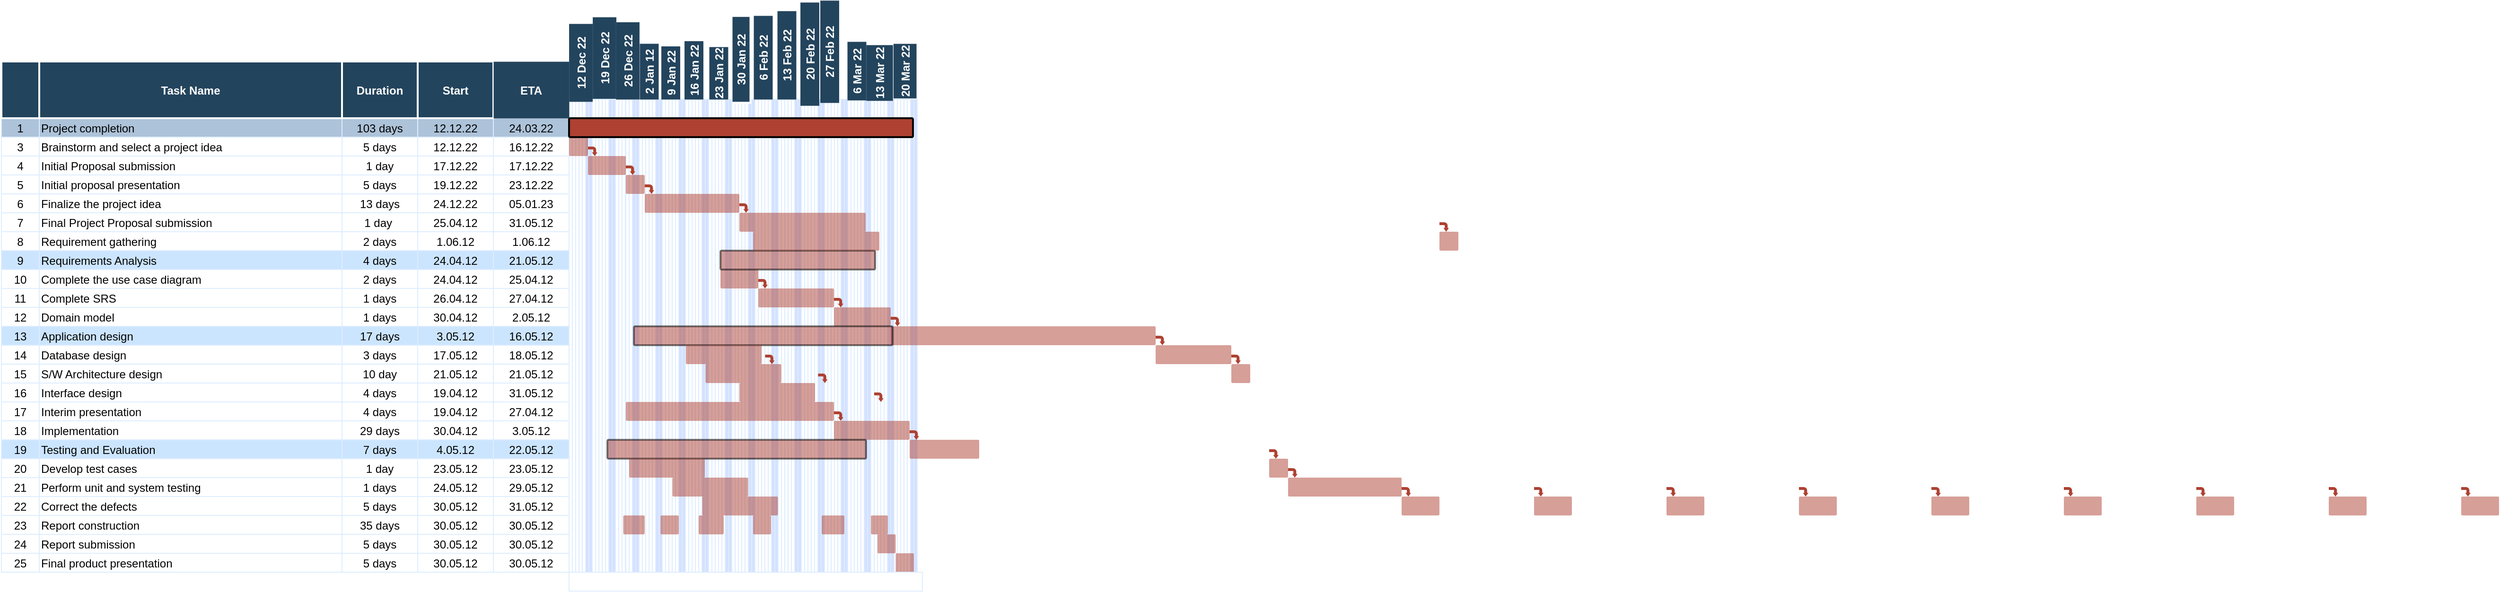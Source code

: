 <mxfile version="20.7.4" type="github">
  <diagram name="Page-1" id="8378b5f6-a2b2-b727-a746-972ab9d02e00">
    <mxGraphModel dx="386" dy="417" grid="1" gridSize="10" guides="1" tooltips="1" connect="0" arrows="1" fold="1" page="1" pageScale="1.5" pageWidth="1169" pageHeight="827" background="none" math="0" shadow="0">
      <root>
        <mxCell id="0" />
        <mxCell id="1" parent="0" />
        <mxCell id="VZD8N8yUNEr_BLGie6FE-296" value="" style="strokeColor=#DEEDFF" parent="1" vertex="1">
          <mxGeometry x="858.5" y="380" width="3.5" height="520" as="geometry" />
        </mxCell>
        <mxCell id="VZD8N8yUNEr_BLGie6FE-297" value="" style="strokeColor=#DEEDFF" parent="1" vertex="1">
          <mxGeometry x="862" y="380" width="3.5" height="520" as="geometry" />
        </mxCell>
        <mxCell id="VZD8N8yUNEr_BLGie6FE-298" value="" style="strokeColor=#DEEDFF" parent="1" vertex="1">
          <mxGeometry x="865.5" y="380" width="3.5" height="520" as="geometry" />
        </mxCell>
        <mxCell id="VZD8N8yUNEr_BLGie6FE-299" value="" style="strokeColor=#DEEDFF" parent="1" vertex="1">
          <mxGeometry x="869" y="380" width="3.5" height="520" as="geometry" />
        </mxCell>
        <mxCell id="VZD8N8yUNEr_BLGie6FE-300" value="" style="strokeColor=#DEEDFF" parent="1" vertex="1">
          <mxGeometry x="872.5" y="380" width="3.5" height="520" as="geometry" />
        </mxCell>
        <mxCell id="VZD8N8yUNEr_BLGie6FE-301" value="" style="strokeColor=#DEEDFF;fillColor=#D4E1FF" parent="1" vertex="1">
          <mxGeometry x="876" y="380" width="3.5" height="520" as="geometry" />
        </mxCell>
        <mxCell id="VZD8N8yUNEr_BLGie6FE-302" value="" style="strokeColor=#DEEDFF;fillColor=#D4E1FF" parent="1" vertex="1">
          <mxGeometry x="879.5" y="380" width="3.5" height="520" as="geometry" />
        </mxCell>
        <mxCell id="VZD8N8yUNEr_BLGie6FE-303" value="30 Jan 22" style="fillColor=#23445D;strokeColor=#FFFFFF;strokeWidth=2;fontColor=#FFFFFF;fontStyle=1;rotation=-90;" parent="1" vertex="1">
          <mxGeometry x="822.38" y="327.74" width="91.75" height="20" as="geometry" />
        </mxCell>
        <mxCell id="VZD8N8yUNEr_BLGie6FE-313" value="" style="shape=mxgraph.flowchart.process;fillColor=#AE4132;strokeColor=none;strokeWidth=2;opacity=50" parent="1" vertex="1">
          <mxGeometry x="1706.5" y="800.0" width="40" height="20.0" as="geometry" />
        </mxCell>
        <mxCell id="VZD8N8yUNEr_BLGie6FE-314" value="" style="shape=mxgraph.arrows.bent_right_arrow;fillColor=#AE4132;strokeColor=none;strokeWidth=2;direction=south" parent="1" vertex="1">
          <mxGeometry x="1706.5" y="790.0" width="10.0" height="10.0" as="geometry" />
        </mxCell>
        <mxCell id="VZD8N8yUNEr_BLGie6FE-357" value="" style="strokeColor=#DEEDFF" parent="1" vertex="1">
          <mxGeometry x="883" y="380" width="3.5" height="520" as="geometry" />
        </mxCell>
        <mxCell id="VZD8N8yUNEr_BLGie6FE-358" value="" style="strokeColor=#DEEDFF" parent="1" vertex="1">
          <mxGeometry x="886.5" y="380" width="3.5" height="520" as="geometry" />
        </mxCell>
        <mxCell id="VZD8N8yUNEr_BLGie6FE-359" value="" style="strokeColor=#DEEDFF" parent="1" vertex="1">
          <mxGeometry x="893.5" y="380" width="3.5" height="520" as="geometry" />
        </mxCell>
        <mxCell id="VZD8N8yUNEr_BLGie6FE-360" value="" style="strokeColor=#DEEDFF" parent="1" vertex="1">
          <mxGeometry x="890" y="380" width="3.5" height="520" as="geometry" />
        </mxCell>
        <mxCell id="VZD8N8yUNEr_BLGie6FE-361" value="" style="strokeColor=#DEEDFF" parent="1" vertex="1">
          <mxGeometry x="897" y="380" width="3.5" height="520" as="geometry" />
        </mxCell>
        <mxCell id="VZD8N8yUNEr_BLGie6FE-362" value="" style="strokeColor=#DEEDFF;fillColor=#D4E1FF" parent="1" vertex="1">
          <mxGeometry x="900.5" y="380" width="3.5" height="520" as="geometry" />
        </mxCell>
        <mxCell id="VZD8N8yUNEr_BLGie6FE-363" value="" style="strokeColor=#DEEDFF;fillColor=#D4E1FF" parent="1" vertex="1">
          <mxGeometry x="904" y="380" width="3.5" height="520" as="geometry" />
        </mxCell>
        <mxCell id="VZD8N8yUNEr_BLGie6FE-364" value="6 Feb 22" style="fillColor=#23445D;strokeColor=#FFFFFF;strokeWidth=0;fontColor=#FFFFFF;fontStyle=1;rotation=-90;" parent="1" vertex="1">
          <mxGeometry x="847.25" y="325.75" width="88.5" height="20" as="geometry" />
        </mxCell>
        <mxCell id="VZD8N8yUNEr_BLGie6FE-374" value="" style="shape=mxgraph.flowchart.process;fillColor=#AE4132;strokeColor=none;strokeWidth=2;opacity=50" parent="1" vertex="1">
          <mxGeometry x="1846.5" y="800.0" width="40" height="20.0" as="geometry" />
        </mxCell>
        <mxCell id="VZD8N8yUNEr_BLGie6FE-375" value="" style="shape=mxgraph.arrows.bent_right_arrow;fillColor=#AE4132;strokeColor=none;strokeWidth=2;direction=south" parent="1" vertex="1">
          <mxGeometry x="1846.5" y="790.0" width="10.0" height="10.0" as="geometry" />
        </mxCell>
        <mxCell id="VZD8N8yUNEr_BLGie6FE-376" value="" style="strokeColor=#DEEDFF" parent="1" vertex="1">
          <mxGeometry x="907.5" y="380" width="3.5" height="520" as="geometry" />
        </mxCell>
        <mxCell id="VZD8N8yUNEr_BLGie6FE-377" value="" style="strokeColor=#DEEDFF" parent="1" vertex="1">
          <mxGeometry x="911" y="380" width="3.5" height="520" as="geometry" />
        </mxCell>
        <mxCell id="VZD8N8yUNEr_BLGie6FE-378" value="" style="strokeColor=#DEEDFF" parent="1" vertex="1">
          <mxGeometry x="914.5" y="380" width="3.5" height="520" as="geometry" />
        </mxCell>
        <mxCell id="VZD8N8yUNEr_BLGie6FE-379" value="" style="strokeColor=#DEEDFF" parent="1" vertex="1">
          <mxGeometry x="918" y="380" width="3.5" height="520" as="geometry" />
        </mxCell>
        <mxCell id="VZD8N8yUNEr_BLGie6FE-380" value="" style="strokeColor=#DEEDFF" parent="1" vertex="1">
          <mxGeometry x="921.5" y="380" width="3.5" height="520" as="geometry" />
        </mxCell>
        <mxCell id="VZD8N8yUNEr_BLGie6FE-381" value="" style="strokeColor=#DEEDFF;fillColor=#D4E1FF" parent="1" vertex="1">
          <mxGeometry x="925" y="380" width="3.5" height="520" as="geometry" />
        </mxCell>
        <mxCell id="VZD8N8yUNEr_BLGie6FE-382" value="" style="strokeColor=#DEEDFF;fillColor=#D4E1FF" parent="1" vertex="1">
          <mxGeometry x="928.5" y="380" width="3.5" height="520" as="geometry" />
        </mxCell>
        <mxCell id="VZD8N8yUNEr_BLGie6FE-383" value="13 Feb 22" style="fillColor=#23445D;strokeColor=#FFFFFF;strokeWidth=0;fontColor=#FFFFFF;fontStyle=1;rotation=-90;" parent="1" vertex="1">
          <mxGeometry x="869.75" y="323.25" width="93.5" height="20" as="geometry" />
        </mxCell>
        <mxCell id="VZD8N8yUNEr_BLGie6FE-393" value="" style="shape=mxgraph.flowchart.process;fillColor=#AE4132;strokeColor=none;strokeWidth=2;opacity=50" parent="1" vertex="1">
          <mxGeometry x="1986.5" y="800.0" width="40" height="20.0" as="geometry" />
        </mxCell>
        <mxCell id="VZD8N8yUNEr_BLGie6FE-394" value="" style="shape=mxgraph.arrows.bent_right_arrow;fillColor=#AE4132;strokeColor=none;strokeWidth=2;direction=south" parent="1" vertex="1">
          <mxGeometry x="1986.5" y="790.0" width="10.0" height="10.0" as="geometry" />
        </mxCell>
        <mxCell id="VZD8N8yUNEr_BLGie6FE-395" value="" style="strokeColor=#DEEDFF" parent="1" vertex="1">
          <mxGeometry x="932" y="380" width="3.5" height="520" as="geometry" />
        </mxCell>
        <mxCell id="VZD8N8yUNEr_BLGie6FE-396" value="" style="strokeColor=#DEEDFF" parent="1" vertex="1">
          <mxGeometry x="935.5" y="380" width="3.5" height="520" as="geometry" />
        </mxCell>
        <mxCell id="VZD8N8yUNEr_BLGie6FE-397" value="" style="strokeColor=#DEEDFF" parent="1" vertex="1">
          <mxGeometry x="939" y="380" width="3.5" height="520" as="geometry" />
        </mxCell>
        <mxCell id="VZD8N8yUNEr_BLGie6FE-398" value="" style="strokeColor=#DEEDFF" parent="1" vertex="1">
          <mxGeometry x="942.5" y="380" width="3.5" height="520" as="geometry" />
        </mxCell>
        <mxCell id="VZD8N8yUNEr_BLGie6FE-399" value="" style="strokeColor=#DEEDFF" parent="1" vertex="1">
          <mxGeometry x="946" y="380" width="3.5" height="520" as="geometry" />
        </mxCell>
        <mxCell id="VZD8N8yUNEr_BLGie6FE-400" value="" style="strokeColor=#DEEDFF;fillColor=#D4E1FF" parent="1" vertex="1">
          <mxGeometry x="949.5" y="380" width="3.5" height="520" as="geometry" />
        </mxCell>
        <mxCell id="VZD8N8yUNEr_BLGie6FE-401" value="" style="strokeColor=#DEEDFF;fillColor=#D4E1FF" parent="1" vertex="1">
          <mxGeometry x="953" y="380" width="3.5" height="520" as="geometry" />
        </mxCell>
        <mxCell id="VZD8N8yUNEr_BLGie6FE-402" value="20 Feb 22" style="fillColor=#23445D;strokeColor=#FFFFFF;strokeWidth=0;fontColor=#FFFFFF;fontStyle=1;rotation=-90;" parent="1" vertex="1">
          <mxGeometry x="886.13" y="322.01" width="109.25" height="20" as="geometry" />
        </mxCell>
        <mxCell id="VZD8N8yUNEr_BLGie6FE-412" value="" style="shape=mxgraph.flowchart.process;fillColor=#AE4132;strokeColor=none;strokeWidth=2;opacity=50" parent="1" vertex="1">
          <mxGeometry x="2126.5" y="800.0" width="40" height="20.0" as="geometry" />
        </mxCell>
        <mxCell id="VZD8N8yUNEr_BLGie6FE-413" value="" style="shape=mxgraph.arrows.bent_right_arrow;fillColor=#AE4132;strokeColor=none;strokeWidth=2;direction=south" parent="1" vertex="1">
          <mxGeometry x="2126.5" y="790.0" width="10.0" height="10.0" as="geometry" />
        </mxCell>
        <mxCell id="VZD8N8yUNEr_BLGie6FE-414" value="" style="strokeColor=#DEEDFF" parent="1" vertex="1">
          <mxGeometry x="956.5" y="380" width="3.5" height="520" as="geometry" />
        </mxCell>
        <mxCell id="VZD8N8yUNEr_BLGie6FE-415" value="" style="strokeColor=#DEEDFF" parent="1" vertex="1">
          <mxGeometry x="960" y="380" width="3.5" height="520" as="geometry" />
        </mxCell>
        <mxCell id="VZD8N8yUNEr_BLGie6FE-416" value="" style="strokeColor=#DEEDFF" parent="1" vertex="1">
          <mxGeometry x="963.5" y="380" width="3.5" height="520" as="geometry" />
        </mxCell>
        <mxCell id="VZD8N8yUNEr_BLGie6FE-417" value="" style="strokeColor=#DEEDFF" parent="1" vertex="1">
          <mxGeometry x="967" y="380" width="3.5" height="520" as="geometry" />
        </mxCell>
        <mxCell id="VZD8N8yUNEr_BLGie6FE-418" value="" style="strokeColor=#DEEDFF" parent="1" vertex="1">
          <mxGeometry x="970.5" y="380" width="3.5" height="520" as="geometry" />
        </mxCell>
        <mxCell id="VZD8N8yUNEr_BLGie6FE-419" value="" style="strokeColor=#DEEDFF;fillColor=#D4E1FF" parent="1" vertex="1">
          <mxGeometry x="974" y="380" width="3.5" height="520" as="geometry" />
        </mxCell>
        <mxCell id="VZD8N8yUNEr_BLGie6FE-420" value="" style="strokeColor=#DEEDFF;fillColor=#D4E1FF" parent="1" vertex="1">
          <mxGeometry x="977.5" y="380" width="3.5" height="520" as="geometry" />
        </mxCell>
        <mxCell id="VZD8N8yUNEr_BLGie6FE-421" value="27 Feb 22" style="fillColor=#23445D;strokeColor=#FFFFFF;strokeWidth=0;fontColor=#FFFFFF;fontStyle=1;rotation=-90;" parent="1" vertex="1">
          <mxGeometry x="907.63" y="319.49" width="108.25" height="20" as="geometry" />
        </mxCell>
        <mxCell id="VZD8N8yUNEr_BLGie6FE-431" value="" style="shape=mxgraph.flowchart.process;fillColor=#AE4132;strokeColor=none;strokeWidth=2;opacity=50" parent="1" vertex="1">
          <mxGeometry x="2266.5" y="800.0" width="40" height="20.0" as="geometry" />
        </mxCell>
        <mxCell id="VZD8N8yUNEr_BLGie6FE-432" value="" style="shape=mxgraph.arrows.bent_right_arrow;fillColor=#AE4132;strokeColor=none;strokeWidth=2;direction=south" parent="1" vertex="1">
          <mxGeometry x="2266.5" y="790.0" width="10.0" height="10.0" as="geometry" />
        </mxCell>
        <mxCell id="VZD8N8yUNEr_BLGie6FE-452" value="" style="strokeColor=#DEEDFF" parent="1" vertex="1">
          <mxGeometry x="981" y="380" width="3.5" height="520" as="geometry" />
        </mxCell>
        <mxCell id="VZD8N8yUNEr_BLGie6FE-453" value="" style="strokeColor=#DEEDFF" parent="1" vertex="1">
          <mxGeometry x="984.5" y="380" width="3.5" height="520" as="geometry" />
        </mxCell>
        <mxCell id="VZD8N8yUNEr_BLGie6FE-454" value="" style="strokeColor=#DEEDFF" parent="1" vertex="1">
          <mxGeometry x="988" y="380" width="3.5" height="520" as="geometry" />
        </mxCell>
        <mxCell id="VZD8N8yUNEr_BLGie6FE-455" value="" style="strokeColor=#DEEDFF" parent="1" vertex="1">
          <mxGeometry x="991.5" y="380" width="3.5" height="520" as="geometry" />
        </mxCell>
        <mxCell id="VZD8N8yUNEr_BLGie6FE-456" value="" style="strokeColor=#DEEDFF" parent="1" vertex="1">
          <mxGeometry x="995" y="380" width="3.5" height="520" as="geometry" />
        </mxCell>
        <mxCell id="VZD8N8yUNEr_BLGie6FE-457" value="" style="strokeColor=#DEEDFF;fillColor=#D4E1FF" parent="1" vertex="1">
          <mxGeometry x="998.5" y="380" width="3.5" height="520" as="geometry" />
        </mxCell>
        <mxCell id="VZD8N8yUNEr_BLGie6FE-458" value="" style="strokeColor=#DEEDFF;fillColor=#D4E1FF" parent="1" vertex="1">
          <mxGeometry x="1002" y="380" width="3.5" height="520" as="geometry" />
        </mxCell>
        <mxCell id="VZD8N8yUNEr_BLGie6FE-459" value="6 Mar 22" style="fillColor=#23445D;strokeColor=#FFFFFF;strokeWidth=0;fontColor=#FFFFFF;fontStyle=1;rotation=-90;" parent="1" vertex="1">
          <mxGeometry x="959.5" y="339.95" width="62" height="20" as="geometry" />
        </mxCell>
        <mxCell id="VZD8N8yUNEr_BLGie6FE-469" value="" style="shape=mxgraph.flowchart.process;fillColor=#AE4132;strokeColor=none;strokeWidth=2;opacity=50" parent="1" vertex="1">
          <mxGeometry x="2406.5" y="800.0" width="40" height="20.0" as="geometry" />
        </mxCell>
        <mxCell id="VZD8N8yUNEr_BLGie6FE-470" value="" style="shape=mxgraph.arrows.bent_right_arrow;fillColor=#AE4132;strokeColor=none;strokeWidth=2;direction=south" parent="1" vertex="1">
          <mxGeometry x="2406.5" y="790.0" width="10.0" height="10.0" as="geometry" />
        </mxCell>
        <mxCell id="VZD8N8yUNEr_BLGie6FE-471" value="" style="strokeColor=#DEEDFF" parent="1" vertex="1">
          <mxGeometry x="1005.5" y="380" width="3.5" height="520" as="geometry" />
        </mxCell>
        <mxCell id="VZD8N8yUNEr_BLGie6FE-472" value="" style="strokeColor=#DEEDFF" parent="1" vertex="1">
          <mxGeometry x="1009" y="380" width="3.5" height="520" as="geometry" />
        </mxCell>
        <mxCell id="VZD8N8yUNEr_BLGie6FE-473" value="" style="strokeColor=#DEEDFF" parent="1" vertex="1">
          <mxGeometry x="1012.5" y="380" width="3.5" height="520" as="geometry" />
        </mxCell>
        <mxCell id="VZD8N8yUNEr_BLGie6FE-474" value="" style="strokeColor=#DEEDFF" parent="1" vertex="1">
          <mxGeometry x="1016" y="380" width="3.5" height="520" as="geometry" />
        </mxCell>
        <mxCell id="VZD8N8yUNEr_BLGie6FE-475" value="" style="strokeColor=#DEEDFF" parent="1" vertex="1">
          <mxGeometry x="1019.5" y="380" width="3.5" height="520" as="geometry" />
        </mxCell>
        <mxCell id="VZD8N8yUNEr_BLGie6FE-476" value="" style="strokeColor=#DEEDFF;fillColor=#D4E1FF" parent="1" vertex="1">
          <mxGeometry x="1023" y="380" width="3.5" height="520" as="geometry" />
        </mxCell>
        <mxCell id="VZD8N8yUNEr_BLGie6FE-477" value="" style="strokeColor=#DEEDFF;fillColor=#D4E1FF" parent="1" vertex="1">
          <mxGeometry x="1026.5" y="380" width="3.5" height="520" as="geometry" />
        </mxCell>
        <mxCell id="VZD8N8yUNEr_BLGie6FE-478" value="13 Mar 22" style="fillColor=#23445D;strokeColor=#FFFFFF;strokeWidth=0;fontColor=#FFFFFF;fontStyle=1;rotation=-90;" parent="1" vertex="1">
          <mxGeometry x="985" y="337.77" width="59" height="28.3" as="geometry" />
        </mxCell>
        <mxCell id="VZD8N8yUNEr_BLGie6FE-488" value="" style="shape=mxgraph.flowchart.process;fillColor=#AE4132;strokeColor=none;strokeWidth=2;opacity=50" parent="1" vertex="1">
          <mxGeometry x="2546.5" y="800.0" width="40" height="20.0" as="geometry" />
        </mxCell>
        <mxCell id="VZD8N8yUNEr_BLGie6FE-489" value="" style="shape=mxgraph.arrows.bent_right_arrow;fillColor=#AE4132;strokeColor=none;strokeWidth=2;direction=south" parent="1" vertex="1">
          <mxGeometry x="2546.5" y="790.0" width="10.0" height="10.0" as="geometry" />
        </mxCell>
        <mxCell id="VZD8N8yUNEr_BLGie6FE-490" value="" style="strokeColor=#DEEDFF" parent="1" vertex="1">
          <mxGeometry x="1030" y="380" width="3.5" height="520" as="geometry" />
        </mxCell>
        <mxCell id="VZD8N8yUNEr_BLGie6FE-491" value="" style="strokeColor=#DEEDFF" parent="1" vertex="1">
          <mxGeometry x="1033.5" y="380" width="3.5" height="520" as="geometry" />
        </mxCell>
        <mxCell id="VZD8N8yUNEr_BLGie6FE-492" value="" style="strokeColor=#DEEDFF" parent="1" vertex="1">
          <mxGeometry x="1037" y="380" width="3.5" height="520" as="geometry" />
        </mxCell>
        <mxCell id="VZD8N8yUNEr_BLGie6FE-493" value="" style="strokeColor=#DEEDFF" parent="1" vertex="1">
          <mxGeometry x="1040.5" y="380" width="3.5" height="520" as="geometry" />
        </mxCell>
        <mxCell id="VZD8N8yUNEr_BLGie6FE-494" value="" style="strokeColor=#DEEDFF" parent="1" vertex="1">
          <mxGeometry x="1044" y="380" width="3.5" height="520" as="geometry" />
        </mxCell>
        <mxCell id="VZD8N8yUNEr_BLGie6FE-495" value="" style="strokeColor=#DEEDFF;fillColor=#D4E1FF" parent="1" vertex="1">
          <mxGeometry x="1047.5" y="380" width="3.5" height="520" as="geometry" />
        </mxCell>
        <mxCell id="VZD8N8yUNEr_BLGie6FE-496" value="" style="strokeColor=#DEEDFF;fillColor=#D4E1FF" parent="1" vertex="1">
          <mxGeometry x="1051" y="380" width="3.5" height="520" as="geometry" />
        </mxCell>
        <mxCell id="VZD8N8yUNEr_BLGie6FE-497" value="20 Mar 22" style="fillColor=#23445D;strokeColor=#FFFFFF;strokeWidth=0;fontColor=#FFFFFF;fontStyle=1;rotation=-90;" parent="1" vertex="1">
          <mxGeometry x="1012.5" y="337.77" width="57.75" height="24.37" as="geometry" />
        </mxCell>
        <mxCell id="VZD8N8yUNEr_BLGie6FE-507" value="" style="shape=mxgraph.flowchart.process;fillColor=#AE4132;strokeColor=none;strokeWidth=2;opacity=50" parent="1" vertex="1">
          <mxGeometry x="2686.5" y="800.0" width="40" height="20.0" as="geometry" />
        </mxCell>
        <mxCell id="VZD8N8yUNEr_BLGie6FE-508" value="" style="shape=mxgraph.arrows.bent_right_arrow;fillColor=#AE4132;strokeColor=none;strokeWidth=2;direction=south" parent="1" vertex="1">
          <mxGeometry x="2686.5" y="790.0" width="10.0" height="10.0" as="geometry" />
        </mxCell>
        <mxCell id="63" value="1" style="strokeColor=#DEEDFF;fillColor=#ADC3D9" parent="1" vertex="1">
          <mxGeometry x="86.5" y="400" width="40" height="20" as="geometry" />
        </mxCell>
        <mxCell id="64" value="Project completion" style="align=left;strokeColor=#DEEDFF;fillColor=#ADC3D9" parent="1" vertex="1">
          <mxGeometry x="126.5" y="400" width="320" height="20" as="geometry" />
        </mxCell>
        <mxCell id="65" value="103 days" style="strokeColor=#DEEDFF;fillColor=#ADC3D9" parent="1" vertex="1">
          <mxGeometry x="446.5" y="400" width="80.0" height="20" as="geometry" />
        </mxCell>
        <mxCell id="66" value="12.12.22" style="strokeColor=#DEEDFF;fillColor=#ADC3D9" parent="1" vertex="1">
          <mxGeometry x="526.5" y="400" width="80.0" height="20" as="geometry" />
        </mxCell>
        <mxCell id="67" value="24.03.22" style="strokeColor=#DEEDFF;fillColor=#ADC3D9" parent="1" vertex="1">
          <mxGeometry x="606.5" y="400.0" width="80.0" height="20" as="geometry" />
        </mxCell>
        <mxCell id="68" value="" style="strokeColor=#DEEDFF" parent="1" vertex="1">
          <mxGeometry x="686.5" y="380" width="3.5" height="520" as="geometry" />
        </mxCell>
        <mxCell id="74" value="3" style="strokeColor=#DEEDFF" parent="1" vertex="1">
          <mxGeometry x="86.5" y="420.0" width="40" height="20" as="geometry" />
        </mxCell>
        <mxCell id="75" value="Brainstorm and select a project idea" style="align=left;strokeColor=#DEEDFF" parent="1" vertex="1">
          <mxGeometry x="126.5" y="420.0" width="320.0" height="20.0" as="geometry" />
        </mxCell>
        <mxCell id="76" value="5 days" style="strokeColor=#DEEDFF" parent="1" vertex="1">
          <mxGeometry x="446.5" y="420.0" width="80.0" height="20" as="geometry" />
        </mxCell>
        <mxCell id="77" value="12.12.22" style="strokeColor=#DEEDFF" parent="1" vertex="1">
          <mxGeometry x="526.5" y="420.0" width="80.0" height="20" as="geometry" />
        </mxCell>
        <mxCell id="78" value="16.12.22" style="strokeColor=#DEEDFF" parent="1" vertex="1">
          <mxGeometry x="606.5" y="420" width="80.0" height="20" as="geometry" />
        </mxCell>
        <mxCell id="79" value="4" style="strokeColor=#DEEDFF" parent="1" vertex="1">
          <mxGeometry x="86.5" y="440.0" width="40" height="20" as="geometry" />
        </mxCell>
        <mxCell id="80" value="Initial Proposal submission" style="align=left;strokeColor=#DEEDFF" parent="1" vertex="1">
          <mxGeometry x="126.5" y="440.0" width="320" height="20" as="geometry" />
        </mxCell>
        <mxCell id="81" value="1 day" style="strokeColor=#DEEDFF" parent="1" vertex="1">
          <mxGeometry x="446.5" y="440.0" width="80.0" height="20" as="geometry" />
        </mxCell>
        <mxCell id="82" value="17.12.22" style="strokeColor=#DEEDFF" parent="1" vertex="1">
          <mxGeometry x="526.5" y="440.0" width="80.0" height="20" as="geometry" />
        </mxCell>
        <mxCell id="83" value="17.12.22" style="strokeColor=#DEEDFF" parent="1" vertex="1">
          <mxGeometry x="606.5" y="440.0" width="80.0" height="20" as="geometry" />
        </mxCell>
        <mxCell id="84" value="5" style="strokeColor=#DEEDFF" parent="1" vertex="1">
          <mxGeometry x="86.5" y="460.0" width="40" height="20" as="geometry" />
        </mxCell>
        <mxCell id="85" value="Initial proposal presentation" style="align=left;strokeColor=#DEEDFF" parent="1" vertex="1">
          <mxGeometry x="126.5" y="460.0" width="320.0" height="20" as="geometry" />
        </mxCell>
        <mxCell id="86" value="5 days" style="strokeColor=#DEEDFF" parent="1" vertex="1">
          <mxGeometry x="446.5" y="460.0" width="80.0" height="20" as="geometry" />
        </mxCell>
        <mxCell id="87" value="19.12.22" style="strokeColor=#DEEDFF" parent="1" vertex="1">
          <mxGeometry x="526.5" y="460.0" width="80.0" height="20" as="geometry" />
        </mxCell>
        <mxCell id="88" value="23.12.22" style="strokeColor=#DEEDFF" parent="1" vertex="1">
          <mxGeometry x="606.5" y="460.0" width="80.0" height="20" as="geometry" />
        </mxCell>
        <mxCell id="89" value="6" style="strokeColor=#DEEDFF" parent="1" vertex="1">
          <mxGeometry x="86.5" y="480.0" width="40" height="20" as="geometry" />
        </mxCell>
        <mxCell id="90" value="Finalize the project idea" style="align=left;strokeColor=#DEEDFF" parent="1" vertex="1">
          <mxGeometry x="126.5" y="480.0" width="320.0" height="20" as="geometry" />
        </mxCell>
        <mxCell id="91" value="13 days" style="strokeColor=#DEEDFF" parent="1" vertex="1">
          <mxGeometry x="446.5" y="480.0" width="80.0" height="20" as="geometry" />
        </mxCell>
        <mxCell id="92" value="24.12.22" style="strokeColor=#DEEDFF" parent="1" vertex="1">
          <mxGeometry x="526.5" y="480.0" width="80.0" height="20" as="geometry" />
        </mxCell>
        <mxCell id="93" value="05.01.23" style="strokeColor=#DEEDFF" parent="1" vertex="1">
          <mxGeometry x="606.5" y="480.0" width="80.0" height="20" as="geometry" />
        </mxCell>
        <mxCell id="94" value="7" style="strokeColor=#DEEDFF" parent="1" vertex="1">
          <mxGeometry x="86.5" y="500.0" width="40" height="20" as="geometry" />
        </mxCell>
        <mxCell id="95" value="Final Project Proposal submission" style="align=left;strokeColor=#DEEDFF" parent="1" vertex="1">
          <mxGeometry x="126.5" y="500.0" width="320.0" height="20" as="geometry" />
        </mxCell>
        <mxCell id="96" value="1 day " style="strokeColor=#DEEDFF" parent="1" vertex="1">
          <mxGeometry x="446.5" y="500.0" width="80.0" height="20" as="geometry" />
        </mxCell>
        <mxCell id="97" value="25.04.12" style="strokeColor=#DEEDFF" parent="1" vertex="1">
          <mxGeometry x="526.5" y="500.0" width="80.0" height="20" as="geometry" />
        </mxCell>
        <mxCell id="98" value="31.05.12" style="strokeColor=#DEEDFF" parent="1" vertex="1">
          <mxGeometry x="606.5" y="500.0" width="80.0" height="20" as="geometry" />
        </mxCell>
        <mxCell id="99" value="8" style="strokeColor=#DEEDFF" parent="1" vertex="1">
          <mxGeometry x="86.5" y="520.0" width="40" height="20" as="geometry" />
        </mxCell>
        <mxCell id="100" value="Requirement gathering" style="align=left;strokeColor=#DEEDFF" parent="1" vertex="1">
          <mxGeometry x="126.5" y="520.0" width="320.0" height="20" as="geometry" />
        </mxCell>
        <mxCell id="101" value="2 days" style="strokeColor=#DEEDFF" parent="1" vertex="1">
          <mxGeometry x="446.5" y="520.0" width="80.0" height="20" as="geometry" />
        </mxCell>
        <mxCell id="102" value="1.06.12" style="strokeColor=#DEEDFF" parent="1" vertex="1">
          <mxGeometry x="526.5" y="520.0" width="80.0" height="20" as="geometry" />
        </mxCell>
        <mxCell id="103" value="1.06.12" style="strokeColor=#DEEDFF" parent="1" vertex="1">
          <mxGeometry x="606.5" y="520.0" width="80.0" height="20" as="geometry" />
        </mxCell>
        <mxCell id="104" value="9" style="strokeColor=#DEEDFF;fillColor=#CCE5FF" parent="1" vertex="1">
          <mxGeometry x="86.5" y="540.0" width="40" height="20" as="geometry" />
        </mxCell>
        <mxCell id="105" value="Requirements Analysis" style="align=left;strokeColor=#DEEDFF;fillColor=#CCE5FF" parent="1" vertex="1">
          <mxGeometry x="126.5" y="540.0" width="320.0" height="20.0" as="geometry" />
        </mxCell>
        <mxCell id="106" value="4 days" style="strokeColor=#DEEDFF;fillColor=#CCE5FF" parent="1" vertex="1">
          <mxGeometry x="446.5" y="540.0" width="80.0" height="20" as="geometry" />
        </mxCell>
        <mxCell id="107" value="24.04.12" style="strokeColor=#DEEDFF;fillColor=#CCE5FF" parent="1" vertex="1">
          <mxGeometry x="526.5" y="540.0" width="80.0" height="20" as="geometry" />
        </mxCell>
        <mxCell id="108" value="21.05.12" style="strokeColor=#DEEDFF;fillColor=#CCE5FF" parent="1" vertex="1">
          <mxGeometry x="606.5" y="540.0" width="80.0" height="20" as="geometry" />
        </mxCell>
        <mxCell id="109" value="10" style="strokeColor=#DEEDFF" parent="1" vertex="1">
          <mxGeometry x="86.5" y="560.0" width="40" height="20" as="geometry" />
        </mxCell>
        <mxCell id="110" value="Complete the use case diagram" style="align=left;strokeColor=#DEEDFF" parent="1" vertex="1">
          <mxGeometry x="126.5" y="560.0" width="320.0" height="20" as="geometry" />
        </mxCell>
        <mxCell id="111" value="2 days" style="strokeColor=#DEEDFF" parent="1" vertex="1">
          <mxGeometry x="446.5" y="560.0" width="80.0" height="20" as="geometry" />
        </mxCell>
        <mxCell id="112" value="24.04.12" style="strokeColor=#DEEDFF" parent="1" vertex="1">
          <mxGeometry x="526.5" y="560.0" width="80.0" height="20" as="geometry" />
        </mxCell>
        <mxCell id="113" value="25.04.12" style="strokeColor=#DEEDFF" parent="1" vertex="1">
          <mxGeometry x="606.5" y="560.0" width="80.0" height="20" as="geometry" />
        </mxCell>
        <mxCell id="114" value="11" style="strokeColor=#DEEDFF" parent="1" vertex="1">
          <mxGeometry x="86.5" y="580.0" width="40" height="20" as="geometry" />
        </mxCell>
        <mxCell id="115" value="Complete SRS" style="align=left;strokeColor=#DEEDFF" parent="1" vertex="1">
          <mxGeometry x="126.5" y="580.0" width="320.0" height="20" as="geometry" />
        </mxCell>
        <mxCell id="116" value="1 days" style="strokeColor=#DEEDFF" parent="1" vertex="1">
          <mxGeometry x="446.5" y="580.0" width="80.0" height="20" as="geometry" />
        </mxCell>
        <mxCell id="117" value="26.04.12" style="strokeColor=#DEEDFF" parent="1" vertex="1">
          <mxGeometry x="526.5" y="580.0" width="80.0" height="20" as="geometry" />
        </mxCell>
        <mxCell id="118" value="27.04.12" style="strokeColor=#DEEDFF" parent="1" vertex="1">
          <mxGeometry x="606.5" y="580.0" width="80.0" height="20" as="geometry" />
        </mxCell>
        <mxCell id="119" value="12" style="strokeColor=#DEEDFF" parent="1" vertex="1">
          <mxGeometry x="86.5" y="600.0" width="40" height="20" as="geometry" />
        </mxCell>
        <mxCell id="120" value="Domain model" style="align=left;strokeColor=#DEEDFF" parent="1" vertex="1">
          <mxGeometry x="126.5" y="600.0" width="320" height="20" as="geometry" />
        </mxCell>
        <mxCell id="121" value="1 days" style="strokeColor=#DEEDFF" parent="1" vertex="1">
          <mxGeometry x="446.5" y="600.0" width="80.0" height="20" as="geometry" />
        </mxCell>
        <mxCell id="122" value="30.04.12" style="strokeColor=#DEEDFF" parent="1" vertex="1">
          <mxGeometry x="526.5" y="600.0" width="80.0" height="20" as="geometry" />
        </mxCell>
        <mxCell id="123" value="2.05.12" style="strokeColor=#DEEDFF" parent="1" vertex="1">
          <mxGeometry x="606.5" y="600.0" width="80.0" height="20" as="geometry" />
        </mxCell>
        <mxCell id="124" value="13" style="strokeColor=#DEEDFF;fillColor=#CCE5FF;" parent="1" vertex="1">
          <mxGeometry x="86.5" y="620.0" width="40" height="20" as="geometry" />
        </mxCell>
        <mxCell id="126" value="17 days" style="strokeColor=#DEEDFF;fillColor=#CCE5FF;" parent="1" vertex="1">
          <mxGeometry x="446.5" y="620.0" width="80.0" height="20" as="geometry" />
        </mxCell>
        <mxCell id="127" value="3.05.12" style="strokeColor=#DEEDFF;fillColor=#CCE5FF;" parent="1" vertex="1">
          <mxGeometry x="526.5" y="620.0" width="80.0" height="20" as="geometry" />
        </mxCell>
        <mxCell id="128" value="16.05.12" style="strokeColor=#DEEDFF;fillColor=#CCE5FF;" parent="1" vertex="1">
          <mxGeometry x="606.5" y="620.0" width="80.0" height="20" as="geometry" />
        </mxCell>
        <mxCell id="129" value="14" style="strokeColor=#DEEDFF" parent="1" vertex="1">
          <mxGeometry x="86.5" y="640.0" width="40" height="20" as="geometry" />
        </mxCell>
        <mxCell id="130" value="Database design" style="align=left;strokeColor=#DEEDFF" parent="1" vertex="1">
          <mxGeometry x="126.5" y="640.0" width="320.0" height="20" as="geometry" />
        </mxCell>
        <mxCell id="131" value="3 days" style="strokeColor=#DEEDFF" parent="1" vertex="1">
          <mxGeometry x="446.5" y="640.0" width="80.0" height="20" as="geometry" />
        </mxCell>
        <mxCell id="132" value="17.05.12" style="strokeColor=#DEEDFF" parent="1" vertex="1">
          <mxGeometry x="526.5" y="640.0" width="80.0" height="20" as="geometry" />
        </mxCell>
        <mxCell id="133" value="18.05.12" style="strokeColor=#DEEDFF" parent="1" vertex="1">
          <mxGeometry x="606.5" y="640.0" width="80.0" height="20" as="geometry" />
        </mxCell>
        <mxCell id="134" value="15" style="strokeColor=#DEEDFF;fillColor=#FFFFFF" parent="1" vertex="1">
          <mxGeometry x="86.5" y="660.0" width="40" height="20" as="geometry" />
        </mxCell>
        <mxCell id="135" value="S/W Architecture design" style="align=left;strokeColor=#DEEDFF;fillColor=#FFFFFF" parent="1" vertex="1">
          <mxGeometry x="126.5" y="660.0" width="320.0" height="20" as="geometry" />
        </mxCell>
        <mxCell id="136" value="10 day" style="strokeColor=#DEEDFF;fillColor=#FFFFFF" parent="1" vertex="1">
          <mxGeometry x="446.5" y="660.0" width="80.0" height="20" as="geometry" />
        </mxCell>
        <mxCell id="137" value="21.05.12" style="strokeColor=#DEEDFF;fillColor=#FFFFFF" parent="1" vertex="1">
          <mxGeometry x="526.5" y="660.0" width="80.0" height="20" as="geometry" />
        </mxCell>
        <mxCell id="138" value="21.05.12" style="strokeColor=#DEEDFF;fillColor=#FFFFFF" parent="1" vertex="1">
          <mxGeometry x="606.5" y="660.0" width="80.0" height="20" as="geometry" />
        </mxCell>
        <mxCell id="139" value="16" style="strokeColor=#DEEDFF;fillColor=#FFFFFF;" parent="1" vertex="1">
          <mxGeometry x="86.5" y="680.0" width="40" height="20" as="geometry" />
        </mxCell>
        <mxCell id="140" value="Interface design" style="align=left;strokeColor=#DEEDFF;fillColor=#FFFFFF;" parent="1" vertex="1">
          <mxGeometry x="126.5" y="680.0" width="320.0" height="20" as="geometry" />
        </mxCell>
        <mxCell id="141" value="4 days" style="strokeColor=#DEEDFF;fillColor=#FFFFFF;" parent="1" vertex="1">
          <mxGeometry x="446.5" y="680.0" width="80.0" height="20" as="geometry" />
        </mxCell>
        <mxCell id="142" value="19.04.12" style="strokeColor=#DEEDFF;fillColor=#FFFFFF;" parent="1" vertex="1">
          <mxGeometry x="526.5" y="680.0" width="80.0" height="20" as="geometry" />
        </mxCell>
        <mxCell id="143" value="31.05.12" style="strokeColor=#DEEDFF;fillColor=#FFFFFF;" parent="1" vertex="1">
          <mxGeometry x="606.5" y="680.0" width="80.0" height="20" as="geometry" />
        </mxCell>
        <mxCell id="144" value="17" style="strokeColor=#DEEDFF" parent="1" vertex="1">
          <mxGeometry x="86.5" y="700.0" width="40" height="20" as="geometry" />
        </mxCell>
        <mxCell id="145" value="Interim presentation" style="align=left;strokeColor=#DEEDFF" parent="1" vertex="1">
          <mxGeometry x="126.5" y="700.0" width="320.0" height="20" as="geometry" />
        </mxCell>
        <mxCell id="146" value="4 days" style="strokeColor=#DEEDFF" parent="1" vertex="1">
          <mxGeometry x="446.5" y="700.0" width="80.0" height="20" as="geometry" />
        </mxCell>
        <mxCell id="147" value="19.04.12" style="strokeColor=#DEEDFF" parent="1" vertex="1">
          <mxGeometry x="526.5" y="700.0" width="80.0" height="20" as="geometry" />
        </mxCell>
        <mxCell id="148" value="27.04.12" style="strokeColor=#DEEDFF" parent="1" vertex="1">
          <mxGeometry x="606.5" y="700.0" width="80.0" height="20" as="geometry" />
        </mxCell>
        <mxCell id="149" value="18" style="strokeColor=#DEEDFF" parent="1" vertex="1">
          <mxGeometry x="86.5" y="720.0" width="40" height="20" as="geometry" />
        </mxCell>
        <mxCell id="150" value="Implementation" style="align=left;strokeColor=#DEEDFF;fillColor=#FFFFFF;" parent="1" vertex="1">
          <mxGeometry x="126.5" y="720.0" width="320.0" height="20" as="geometry" />
        </mxCell>
        <mxCell id="151" value="29 days" style="strokeColor=#DEEDFF" parent="1" vertex="1">
          <mxGeometry x="446.5" y="720.0" width="80.0" height="20" as="geometry" />
        </mxCell>
        <mxCell id="152" value="30.04.12" style="strokeColor=#DEEDFF" parent="1" vertex="1">
          <mxGeometry x="526.5" y="720.0" width="80.0" height="20" as="geometry" />
        </mxCell>
        <mxCell id="153" value="3.05.12" style="strokeColor=#DEEDFF" parent="1" vertex="1">
          <mxGeometry x="606.5" y="720.0" width="80.0" height="20" as="geometry" />
        </mxCell>
        <mxCell id="154" value="19" style="strokeColor=#DEEDFF;fillColor=#CCE5FF;" parent="1" vertex="1">
          <mxGeometry x="86.5" y="740.0" width="40" height="20" as="geometry" />
        </mxCell>
        <mxCell id="155" value="Testing and Evaluation" style="align=left;strokeColor=#DEEDFF;fillColor=#CCE5FF;" parent="1" vertex="1">
          <mxGeometry x="126.5" y="740.0" width="320.0" height="20" as="geometry" />
        </mxCell>
        <mxCell id="156" value="7 days" style="strokeColor=#DEEDFF;fillColor=#CCE5FF;" parent="1" vertex="1">
          <mxGeometry x="446.5" y="740.0" width="80.0" height="20" as="geometry" />
        </mxCell>
        <mxCell id="157" value="4.05.12" style="strokeColor=#DEEDFF;fillColor=#CCE5FF;" parent="1" vertex="1">
          <mxGeometry x="526.5" y="740.0" width="80.0" height="20" as="geometry" />
        </mxCell>
        <mxCell id="158" value="22.05.12" style="strokeColor=#DEEDFF;fillColor=#CCE5FF;" parent="1" vertex="1">
          <mxGeometry x="606.5" y="740.0" width="80.0" height="20" as="geometry" />
        </mxCell>
        <mxCell id="159" value="20" style="strokeColor=#DEEDFF" parent="1" vertex="1">
          <mxGeometry x="86.5" y="760.0" width="40" height="20" as="geometry" />
        </mxCell>
        <mxCell id="160" value="Develop test cases" style="align=left;strokeColor=#DEEDFF" parent="1" vertex="1">
          <mxGeometry x="126.5" y="760.0" width="320.0" height="20" as="geometry" />
        </mxCell>
        <mxCell id="161" value="1 day" style="strokeColor=#DEEDFF" parent="1" vertex="1">
          <mxGeometry x="446.5" y="760.0" width="80.0" height="20" as="geometry" />
        </mxCell>
        <mxCell id="162" value="23.05.12" style="strokeColor=#DEEDFF" parent="1" vertex="1">
          <mxGeometry x="526.5" y="760.0" width="80.0" height="20" as="geometry" />
        </mxCell>
        <mxCell id="163" value="23.05.12" style="strokeColor=#DEEDFF" parent="1" vertex="1">
          <mxGeometry x="606.5" y="760.0" width="80.0" height="20" as="geometry" />
        </mxCell>
        <mxCell id="164" value="21" style="strokeColor=#DEEDFF" parent="1" vertex="1">
          <mxGeometry x="86.5" y="780.0" width="40" height="20" as="geometry" />
        </mxCell>
        <mxCell id="165" value="Perform unit and system testing" style="align=left;strokeColor=#DEEDFF" parent="1" vertex="1">
          <mxGeometry x="126.5" y="780.0" width="320.0" height="20" as="geometry" />
        </mxCell>
        <mxCell id="166" value="1 days" style="strokeColor=#DEEDFF" parent="1" vertex="1">
          <mxGeometry x="446.5" y="780.0" width="80.0" height="20" as="geometry" />
        </mxCell>
        <mxCell id="167" value="24.05.12" style="strokeColor=#DEEDFF" parent="1" vertex="1">
          <mxGeometry x="526.5" y="780.0" width="80.0" height="20" as="geometry" />
        </mxCell>
        <mxCell id="168" value="29.05.12" style="strokeColor=#DEEDFF" parent="1" vertex="1">
          <mxGeometry x="606.5" y="780.0" width="80.0" height="20" as="geometry" />
        </mxCell>
        <mxCell id="169" value="22" style="strokeColor=#DEEDFF" parent="1" vertex="1">
          <mxGeometry x="86.5" y="800.0" width="40" height="20" as="geometry" />
        </mxCell>
        <mxCell id="170" value="Correct the defects" style="align=left;strokeColor=#DEEDFF" parent="1" vertex="1">
          <mxGeometry x="126.5" y="800.0" width="320.0" height="20" as="geometry" />
        </mxCell>
        <mxCell id="171" value="5 days" style="strokeColor=#DEEDFF" parent="1" vertex="1">
          <mxGeometry x="446.5" y="800.0" width="80.0" height="20" as="geometry" />
        </mxCell>
        <mxCell id="172" value="30.05.12" style="strokeColor=#DEEDFF" parent="1" vertex="1">
          <mxGeometry x="526.5" y="800.0" width="80.0" height="20" as="geometry" />
        </mxCell>
        <mxCell id="173" value="31.05.12" style="strokeColor=#DEEDFF" parent="1" vertex="1">
          <mxGeometry x="606.5" y="800.0" width="80.0" height="20" as="geometry" />
        </mxCell>
        <mxCell id="174" value="23" style="strokeColor=#DEEDFF" parent="1" vertex="1">
          <mxGeometry x="86.5" y="820.0" width="40" height="20" as="geometry" />
        </mxCell>
        <mxCell id="175" value="Report construction" style="align=left;strokeColor=#DEEDFF" parent="1" vertex="1">
          <mxGeometry x="126.5" y="820.0" width="320.0" height="20" as="geometry" />
        </mxCell>
        <mxCell id="176" value="35 days" style="strokeColor=#DEEDFF" parent="1" vertex="1">
          <mxGeometry x="446.5" y="820.0" width="80.0" height="20" as="geometry" />
        </mxCell>
        <mxCell id="177" value="30.05.12" style="strokeColor=#DEEDFF" parent="1" vertex="1">
          <mxGeometry x="526.5" y="820.0" width="80.0" height="20" as="geometry" />
        </mxCell>
        <mxCell id="178" value="30.05.12" style="strokeColor=#DEEDFF" parent="1" vertex="1">
          <mxGeometry x="606.5" y="820.0" width="80.0" height="20" as="geometry" />
        </mxCell>
        <mxCell id="179" value="24" style="strokeColor=#DEEDFF" parent="1" vertex="1">
          <mxGeometry x="86.5" y="840.0" width="40" height="20" as="geometry" />
        </mxCell>
        <mxCell id="180" value="Report submission" style="align=left;strokeColor=#DEEDFF" parent="1" vertex="1">
          <mxGeometry x="126.5" y="840.0" width="320.0" height="20" as="geometry" />
        </mxCell>
        <mxCell id="181" value="5 days" style="strokeColor=#DEEDFF" parent="1" vertex="1">
          <mxGeometry x="446.5" y="840.0" width="80.0" height="20" as="geometry" />
        </mxCell>
        <mxCell id="182" value="30.05.12" style="strokeColor=#DEEDFF" parent="1" vertex="1">
          <mxGeometry x="526.5" y="840.0" width="80.0" height="20" as="geometry" />
        </mxCell>
        <mxCell id="183" value="30.05.12" style="strokeColor=#DEEDFF" parent="1" vertex="1">
          <mxGeometry x="606.5" y="840.0" width="80.0" height="20" as="geometry" />
        </mxCell>
        <mxCell id="184" value="25" style="strokeColor=#DEEDFF" parent="1" vertex="1">
          <mxGeometry x="86.5" y="860.0" width="40" height="20" as="geometry" />
        </mxCell>
        <mxCell id="185" value="Final product presentation" style="align=left;strokeColor=#DEEDFF" parent="1" vertex="1">
          <mxGeometry x="126.5" y="860.0" width="320.0" height="20" as="geometry" />
        </mxCell>
        <mxCell id="186" value="5 days" style="strokeColor=#DEEDFF" parent="1" vertex="1">
          <mxGeometry x="446.5" y="860.0" width="80.0" height="20" as="geometry" />
        </mxCell>
        <mxCell id="187" value="30.05.12" style="strokeColor=#DEEDFF" parent="1" vertex="1">
          <mxGeometry x="526.5" y="860.0" width="80.0" height="20" as="geometry" />
        </mxCell>
        <mxCell id="188" value="30.05.12" style="strokeColor=#DEEDFF" parent="1" vertex="1">
          <mxGeometry x="606.5" y="860.0" width="80.0" height="20" as="geometry" />
        </mxCell>
        <mxCell id="194" value="" style="strokeColor=#DEEDFF" parent="1" vertex="1">
          <mxGeometry x="690" y="380" width="3.5" height="520" as="geometry" />
        </mxCell>
        <mxCell id="195" value="" style="strokeColor=#DEEDFF" parent="1" vertex="1">
          <mxGeometry x="693.5" y="380" width="3.5" height="520" as="geometry" />
        </mxCell>
        <mxCell id="196" value="" style="strokeColor=#DEEDFF" parent="1" vertex="1">
          <mxGeometry x="697" y="380" width="3.5" height="520" as="geometry" />
        </mxCell>
        <mxCell id="197" value="" style="strokeColor=#DEEDFF" parent="1" vertex="1">
          <mxGeometry x="700.5" y="380" width="3.5" height="520" as="geometry" />
        </mxCell>
        <mxCell id="198" value="" style="strokeColor=#DEEDFF;fillColor=#D4E1FF" parent="1" vertex="1">
          <mxGeometry x="704" y="380" width="3.5" height="520" as="geometry" />
        </mxCell>
        <mxCell id="199" value="" style="strokeColor=#DEEDFF;fillColor=#D4E1FF" parent="1" vertex="1">
          <mxGeometry x="707.5" y="380" width="3.5" height="520" as="geometry" />
        </mxCell>
        <mxCell id="200" value="" style="strokeColor=#DEEDFF" parent="1" vertex="1">
          <mxGeometry x="711" y="380" width="3.5" height="520" as="geometry" />
        </mxCell>
        <mxCell id="201" value="" style="strokeColor=#DEEDFF" parent="1" vertex="1">
          <mxGeometry x="714.5" y="380" width="3.5" height="520" as="geometry" />
        </mxCell>
        <mxCell id="202" value="" style="strokeColor=#DEEDFF" parent="1" vertex="1">
          <mxGeometry x="718" y="380" width="3.5" height="520" as="geometry" />
        </mxCell>
        <mxCell id="203" value="" style="strokeColor=#DEEDFF" parent="1" vertex="1">
          <mxGeometry x="721.5" y="380" width="3.5" height="520" as="geometry" />
        </mxCell>
        <mxCell id="204" value="" style="strokeColor=#DEEDFF" parent="1" vertex="1">
          <mxGeometry x="725" y="380" width="3.5" height="520" as="geometry" />
        </mxCell>
        <mxCell id="205" value="" style="strokeColor=#DEEDFF;fillColor=#D4E1FF" parent="1" vertex="1">
          <mxGeometry x="728.5" y="380" width="3.5" height="520" as="geometry" />
        </mxCell>
        <mxCell id="206" value="" style="strokeColor=#DEEDFF;fillColor=#D4E1FF" parent="1" vertex="1">
          <mxGeometry x="732" y="380" width="3.5" height="520" as="geometry" />
        </mxCell>
        <mxCell id="207" value="" style="strokeColor=#DEEDFF" parent="1" vertex="1">
          <mxGeometry x="735.5" y="380" width="3.5" height="520" as="geometry" />
        </mxCell>
        <mxCell id="208" value="" style="strokeColor=#DEEDFF" parent="1" vertex="1">
          <mxGeometry x="739" y="380" width="3.5" height="520" as="geometry" />
        </mxCell>
        <mxCell id="209" value="" style="strokeColor=#DEEDFF" parent="1" vertex="1">
          <mxGeometry x="742.5" y="380" width="3.5" height="520" as="geometry" />
        </mxCell>
        <mxCell id="210" value="" style="strokeColor=#DEEDFF" parent="1" vertex="1">
          <mxGeometry x="746.5" y="380" width="3.5" height="520" as="geometry" />
        </mxCell>
        <mxCell id="211" value="" style="strokeColor=#DEEDFF" parent="1" vertex="1">
          <mxGeometry x="750" y="380" width="3.5" height="520" as="geometry" />
        </mxCell>
        <mxCell id="212" value="" style="strokeColor=#DEEDFF;fillColor=#D4E1FF" parent="1" vertex="1">
          <mxGeometry x="753.5" y="380" width="3.5" height="520" as="geometry" />
        </mxCell>
        <mxCell id="213" value="" style="strokeColor=#DEEDFF;fillColor=#D4E1FF" parent="1" vertex="1">
          <mxGeometry x="757" y="380" width="3.5" height="520" as="geometry" />
        </mxCell>
        <mxCell id="214" value="" style="strokeColor=#DEEDFF" parent="1" vertex="1">
          <mxGeometry x="760.5" y="380" width="3.5" height="520" as="geometry" />
        </mxCell>
        <mxCell id="215" value="" style="strokeColor=#DEEDFF" parent="1" vertex="1">
          <mxGeometry x="764" y="380" width="3.5" height="520" as="geometry" />
        </mxCell>
        <mxCell id="216" value="" style="strokeColor=#DEEDFF" parent="1" vertex="1">
          <mxGeometry x="767.5" y="380" width="3.5" height="520" as="geometry" />
        </mxCell>
        <mxCell id="217" value="" style="strokeColor=#DEEDFF" parent="1" vertex="1">
          <mxGeometry x="771" y="380" width="3.5" height="520" as="geometry" />
        </mxCell>
        <mxCell id="218" value="" style="strokeColor=#DEEDFF" parent="1" vertex="1">
          <mxGeometry x="774.5" y="380" width="3.5" height="520" as="geometry" />
        </mxCell>
        <mxCell id="219" value="" style="strokeColor=#DEEDFF;fillColor=#D4E1FF" parent="1" vertex="1">
          <mxGeometry x="778" y="380" width="3.5" height="520" as="geometry" />
        </mxCell>
        <mxCell id="220" value="" style="strokeColor=#DEEDFF;fillColor=#D4E1FF" parent="1" vertex="1">
          <mxGeometry x="781.5" y="380" width="3.5" height="520" as="geometry" />
        </mxCell>
        <mxCell id="221" value="" style="strokeColor=#DEEDFF" parent="1" vertex="1">
          <mxGeometry x="785" y="380" width="3.5" height="520" as="geometry" />
        </mxCell>
        <mxCell id="222" value="" style="strokeColor=#DEEDFF" parent="1" vertex="1">
          <mxGeometry x="788.5" y="380" width="3.5" height="520" as="geometry" />
        </mxCell>
        <mxCell id="223" value="" style="strokeColor=#DEEDFF" parent="1" vertex="1">
          <mxGeometry x="792" y="380" width="3.5" height="520" as="geometry" />
        </mxCell>
        <mxCell id="224" value="" style="strokeColor=#DEEDFF" parent="1" vertex="1">
          <mxGeometry x="795.5" y="380" width="3.5" height="520" as="geometry" />
        </mxCell>
        <mxCell id="225" value="" style="strokeColor=#DEEDFF" parent="1" vertex="1">
          <mxGeometry x="799" y="380" width="3.5" height="520" as="geometry" />
        </mxCell>
        <mxCell id="226" value="" style="strokeColor=#DEEDFF;fillColor=#D4E1FF" parent="1" vertex="1">
          <mxGeometry x="802.5" y="380" width="3.5" height="520" as="geometry" />
        </mxCell>
        <mxCell id="227" value="" style="strokeColor=#DEEDFF;fillColor=#D4E1FF" parent="1" vertex="1">
          <mxGeometry x="806" y="380" width="3.5" height="520" as="geometry" />
        </mxCell>
        <mxCell id="228" value="" style="strokeColor=#DEEDFF" parent="1" vertex="1">
          <mxGeometry x="809.5" y="380" width="3.5" height="520" as="geometry" />
        </mxCell>
        <mxCell id="229" value="" style="strokeColor=#DEEDFF" parent="1" vertex="1">
          <mxGeometry x="813" y="380" width="3.5" height="520" as="geometry" />
        </mxCell>
        <mxCell id="230" value="" style="strokeColor=#DEEDFF" parent="1" vertex="1">
          <mxGeometry x="816.5" y="380" width="3.5" height="520" as="geometry" />
        </mxCell>
        <mxCell id="231" value="" style="strokeColor=#DEEDFF" parent="1" vertex="1">
          <mxGeometry x="820" y="380" width="3.5" height="520" as="geometry" />
        </mxCell>
        <mxCell id="232" value="" style="strokeColor=#DEEDFF" parent="1" vertex="1">
          <mxGeometry x="823.5" y="380" width="3.5" height="520" as="geometry" />
        </mxCell>
        <mxCell id="233" value="" style="strokeColor=#DEEDFF;fillColor=#D4E1FF" parent="1" vertex="1">
          <mxGeometry x="827" y="380" width="3.5" height="520" as="geometry" />
        </mxCell>
        <mxCell id="234" value="" style="strokeColor=#DEEDFF;fillColor=#D4E1FF" parent="1" vertex="1">
          <mxGeometry x="830.5" y="380" width="3.5" height="520" as="geometry" />
        </mxCell>
        <mxCell id="235" value="" style="strokeColor=#DEEDFF" parent="1" vertex="1">
          <mxGeometry x="837.5" y="380" width="3.5" height="520" as="geometry" />
        </mxCell>
        <mxCell id="236" value="" style="strokeColor=#DEEDFF" parent="1" vertex="1">
          <mxGeometry x="834" y="380" width="3.5" height="520" as="geometry" />
        </mxCell>
        <mxCell id="237" value="" style="strokeColor=#DEEDFF" parent="1" vertex="1">
          <mxGeometry x="841" y="380" width="3.5" height="520" as="geometry" />
        </mxCell>
        <mxCell id="238" value="" style="strokeColor=#DEEDFF" parent="1" vertex="1">
          <mxGeometry x="844.5" y="380" width="3.5" height="520" as="geometry" />
        </mxCell>
        <mxCell id="239" value="" style="strokeColor=#DEEDFF" parent="1" vertex="1">
          <mxGeometry x="848" y="380" width="3.5" height="520" as="geometry" />
        </mxCell>
        <mxCell id="240" value="" style="strokeColor=#DEEDFF;fillColor=#D4E1FF" parent="1" vertex="1">
          <mxGeometry x="851.5" y="380" width="3.5" height="520" as="geometry" />
        </mxCell>
        <mxCell id="241" value="" style="strokeColor=#DEEDFF;fillColor=#D4E1FF" parent="1" vertex="1">
          <mxGeometry x="855" y="380" width="3.5" height="520" as="geometry" />
        </mxCell>
        <mxCell id="2" value="Task Name" style="fillColor=#23445D;strokeColor=#FFFFFF;strokeWidth=2;fontColor=#FFFFFF;fontStyle=1" parent="1" vertex="1">
          <mxGeometry x="126.5" y="340" width="320" height="60" as="geometry" />
        </mxCell>
        <mxCell id="3" value="" style="fillColor=#23445D;strokeColor=#FFFFFF;strokeWidth=2;fontColor=#FFFFFF;fontStyle=1" parent="1" vertex="1">
          <mxGeometry x="86.5" y="340" width="40" height="60" as="geometry" />
        </mxCell>
        <mxCell id="4" value="12 Dec 22" style="fillColor=#23445D;strokeColor=#FFFFFF;strokeWidth=0;fontColor=#FFFFFF;fontStyle=1;rotation=-90;shadow=0;" parent="1" vertex="1">
          <mxGeometry x="657.55" y="328.72" width="82.42" height="25" as="geometry" />
        </mxCell>
        <mxCell id="12" value="Duration" style="fillColor=#23445D;strokeColor=#FFFFFF;strokeWidth=2;fontColor=#FFFFFF;fontStyle=1" parent="1" vertex="1">
          <mxGeometry x="446.5" y="340" width="80" height="60" as="geometry" />
        </mxCell>
        <mxCell id="13" value="Start" style="fillColor=#23445D;strokeColor=#FFFFFF;strokeWidth=2;fontColor=#FFFFFF;fontStyle=1" parent="1" vertex="1">
          <mxGeometry x="526.5" y="340" width="80" height="60" as="geometry" />
        </mxCell>
        <mxCell id="14" value="ETA" style="fillColor=#23445D;strokeColor=#FFFFFF;strokeWidth=0;fontColor=#FFFFFF;fontStyle=1;shadow=0;" parent="1" vertex="1">
          <mxGeometry x="606.5" y="340" width="80" height="60" as="geometry" />
        </mxCell>
        <mxCell id="15" value="19 Dec 22" style="fillColor=#23445D;strokeColor=#FFFFFF;strokeWidth=0;fontColor=#FFFFFF;fontStyle=1;rotation=-90;" parent="1" vertex="1">
          <mxGeometry x="680.61" y="323.61" width="86.3" height="25" as="geometry" />
        </mxCell>
        <mxCell id="23" value="26 Dec 22" style="fillColor=#23445D;strokeColor=#FFFFFF;strokeWidth=0;fontColor=#FFFFFF;fontStyle=1;rotation=-90;" parent="1" vertex="1">
          <mxGeometry x="707.38" y="326.63" width="81.75" height="25" as="geometry" />
        </mxCell>
        <mxCell id="31" value="2 Jan 12" style="fillColor=#23445D;strokeColor=#FFFFFF;strokeWidth=0;fontColor=#FFFFFF;fontStyle=1;rotation=-90;" parent="1" vertex="1">
          <mxGeometry x="741.5" y="340.5" width="59" height="20" as="geometry" />
        </mxCell>
        <mxCell id="39" value="9 Jan 22" style="fillColor=#23445D;strokeColor=#FFFFFF;strokeWidth=0;fontColor=#FFFFFF;fontStyle=1;rotation=-90;" parent="1" vertex="1">
          <mxGeometry x="765.63" y="341.88" width="56.25" height="20" as="geometry" />
        </mxCell>
        <mxCell id="47" value="16 Jan 22" style="fillColor=#23445D;strokeColor=#FFFFFF;strokeWidth=0;fontColor=#FFFFFF;fontStyle=1;rotation=-90;" parent="1" vertex="1">
          <mxGeometry x="787.38" y="339.13" width="61.75" height="20" as="geometry" />
        </mxCell>
        <mxCell id="55" value="23 Jan 22" style="fillColor=#23445D;strokeColor=#FFFFFF;strokeWidth=0;fontColor=#FFFFFF;fontStyle=1;rotation=-90;" parent="1" vertex="1">
          <mxGeometry x="816.75" y="342.25" width="55.5" height="20" as="geometry" />
        </mxCell>
        <mxCell id="243" value="" style="shape=mxgraph.arrows.bent_right_arrow;fillColor=#AE4132;strokeColor=none;strokeWidth=2;direction=south" parent="1" vertex="1">
          <mxGeometry x="706.5" y="430.0" width="10.0" height="10.0" as="geometry" />
        </mxCell>
        <mxCell id="244" value="" style="shape=mxgraph.flowchart.process;fillColor=#AE4132;strokeColor=none;strokeWidth=2;opacity=50" parent="1" vertex="1">
          <mxGeometry x="686.5" y="420.0" width="20.0" height="20.0" as="geometry" />
        </mxCell>
        <mxCell id="245" value="" style="shape=mxgraph.flowchart.process;fillColor=#AE4132;strokeColor=none;strokeWidth=2;opacity=50" parent="1" vertex="1">
          <mxGeometry x="706.5" y="440.0" width="40.0" height="20.0" as="geometry" />
        </mxCell>
        <mxCell id="246" value="" style="shape=mxgraph.flowchart.process;fillColor=#AE4132;strokeColor=none;strokeWidth=2;opacity=50" parent="1" vertex="1">
          <mxGeometry x="746.5" y="460.0" width="20.0" height="20.0" as="geometry" />
        </mxCell>
        <mxCell id="247" value="" style="shape=mxgraph.flowchart.process;fillColor=#AE4132;strokeColor=none;strokeWidth=2;opacity=50" parent="1" vertex="1">
          <mxGeometry x="866.5" y="500" width="133.5" height="20" as="geometry" />
        </mxCell>
        <mxCell id="248" value="" style="shape=mxgraph.flowchart.process;fillColor=#AE4132;strokeColor=none;strokeWidth=2;opacity=50" parent="1" vertex="1">
          <mxGeometry x="1606.5" y="520.0" width="20.0" height="20.0" as="geometry" />
        </mxCell>
        <mxCell id="249" value="" style="shape=mxgraph.arrows.bent_right_arrow;fillColor=#AE4132;strokeColor=none;strokeWidth=2;direction=south" parent="1" vertex="1">
          <mxGeometry x="746.5" y="450.0" width="10.0" height="10.0" as="geometry" />
        </mxCell>
        <mxCell id="250" value="" style="shape=mxgraph.arrows.bent_right_arrow;fillColor=#AE4132;strokeColor=none;strokeWidth=2;direction=south" parent="1" vertex="1">
          <mxGeometry x="766.5" y="470.0" width="10.0" height="10.0" as="geometry" />
        </mxCell>
        <mxCell id="251" value="" style="shape=mxgraph.arrows.bent_right_arrow;fillColor=#AE4132;strokeColor=none;strokeWidth=2;direction=south" parent="1" vertex="1">
          <mxGeometry x="1606.5" y="510.0" width="10.0" height="10.0" as="geometry" />
        </mxCell>
        <mxCell id="252" value="" style="shape=mxgraph.flowchart.process;fillColor=#AE4132;strokeColor=none;strokeWidth=2;opacity=50" parent="1" vertex="1">
          <mxGeometry x="766.5" y="480.0" width="100.0" height="20.0" as="geometry" />
        </mxCell>
        <mxCell id="253" value="" style="shape=mxgraph.arrows.bent_right_arrow;fillColor=#AE4132;strokeColor=none;strokeWidth=2;direction=south" parent="1" vertex="1">
          <mxGeometry x="866.5" y="490.0" width="10.0" height="10.0" as="geometry" />
        </mxCell>
        <mxCell id="254" value="" style="shape=mxgraph.flowchart.process;fillColor=#AE4132;strokeColor=#000000;strokeWidth=2;opacity=100" parent="1" vertex="1">
          <mxGeometry x="686.5" y="400" width="363.5" height="20" as="geometry" />
        </mxCell>
        <mxCell id="255" value="" style="shape=mxgraph.flowchart.process;fillColor=#AE4132;strokeColor=none;strokeWidth=2;opacity=50" parent="1" vertex="1">
          <mxGeometry x="846.5" y="560.0" width="40" height="20.0" as="geometry" />
        </mxCell>
        <mxCell id="256" value="" style="shape=mxgraph.flowchart.process;fillColor=#AE4132;strokeColor=#000000;strokeWidth=2;opacity=50" parent="1" vertex="1">
          <mxGeometry x="846.5" y="540" width="163.5" height="20" as="geometry" />
        </mxCell>
        <mxCell id="257" value="" style="shape=mxgraph.flowchart.process;fillColor=#AE4132;strokeColor=none;strokeWidth=2;opacity=50" parent="1" vertex="1">
          <mxGeometry x="886.5" y="580.0" width="80.0" height="20.0" as="geometry" />
        </mxCell>
        <mxCell id="258" value="" style="shape=mxgraph.flowchart.process;fillColor=#AE4132;strokeColor=none;strokeWidth=2;opacity=50" parent="1" vertex="1">
          <mxGeometry x="966.5" y="600.0" width="60.0" height="20.0" as="geometry" />
        </mxCell>
        <mxCell id="259" value="" style="shape=mxgraph.flowchart.process;fillColor=#AE4132;strokeColor=none;strokeWidth=2;opacity=50" parent="1" vertex="1">
          <mxGeometry x="1026.5" y="620.0" width="280.0" height="20.0" as="geometry" />
        </mxCell>
        <mxCell id="260" value="" style="shape=mxgraph.flowchart.process;fillColor=#AE4132;strokeColor=none;strokeWidth=2;opacity=50" parent="1" vertex="1">
          <mxGeometry x="1306.5" y="640.0" width="80.0" height="20.0" as="geometry" />
        </mxCell>
        <mxCell id="261" value="" style="shape=mxgraph.flowchart.process;fillColor=#AE4132;strokeColor=none;strokeWidth=2;opacity=50" parent="1" vertex="1">
          <mxGeometry x="1386.5" y="660.0" width="20.0" height="20.0" as="geometry" />
        </mxCell>
        <mxCell id="262" value="" style="shape=mxgraph.flowchart.process;fillColor=#AE4132;strokeColor=none;strokeWidth=2;opacity=50" parent="1" vertex="1">
          <mxGeometry x="746.5" y="700.0" width="220.0" height="20.0" as="geometry" />
        </mxCell>
        <mxCell id="263" value="" style="shape=mxgraph.flowchart.process;fillColor=#AE4132;strokeColor=none;strokeWidth=2;opacity=50" parent="1" vertex="1">
          <mxGeometry x="966.5" y="720.0" width="80.0" height="20.0" as="geometry" />
        </mxCell>
        <mxCell id="264" value="" style="shape=mxgraph.flowchart.process;fillColor=#AE4132;strokeColor=none;strokeWidth=2;opacity=50" parent="1" vertex="1">
          <mxGeometry x="1046.5" y="740" width="73.5" height="20" as="geometry" />
        </mxCell>
        <mxCell id="265" value="" style="shape=mxgraph.flowchart.process;fillColor=#AE4132;strokeColor=none;strokeWidth=2;opacity=50" parent="1" vertex="1">
          <mxGeometry x="1426.5" y="760.0" width="20.0" height="20.0" as="geometry" />
        </mxCell>
        <mxCell id="266" value="" style="shape=mxgraph.flowchart.process;fillColor=#AE4132;strokeColor=none;strokeWidth=2;opacity=50" parent="1" vertex="1">
          <mxGeometry x="1446.5" y="780.0" width="120.0" height="20.0" as="geometry" />
        </mxCell>
        <mxCell id="267" value="" style="shape=mxgraph.flowchart.process;fillColor=#AE4132;strokeColor=none;strokeWidth=2;opacity=50" parent="1" vertex="1">
          <mxGeometry x="1566.5" y="800.0" width="40" height="20.0" as="geometry" />
        </mxCell>
        <mxCell id="268" value="" style="shape=mxgraph.flowchart.process;fillColor=#AE4132;strokeColor=#000000;strokeWidth=2;opacity=50" parent="1" vertex="1">
          <mxGeometry x="755" y="620" width="273.5" height="20" as="geometry" />
        </mxCell>
        <mxCell id="269" value="" style="shape=mxgraph.arrows.bent_right_arrow;fillColor=#AE4132;strokeColor=none;strokeWidth=2;direction=south" parent="1" vertex="1">
          <mxGeometry x="886.5" y="570.0" width="10.0" height="10.0" as="geometry" />
        </mxCell>
        <mxCell id="270" value="" style="shape=mxgraph.arrows.bent_right_arrow;fillColor=#AE4132;strokeColor=none;strokeWidth=2;direction=south" parent="1" vertex="1">
          <mxGeometry x="966.5" y="590.0" width="10.0" height="10.0" as="geometry" />
        </mxCell>
        <mxCell id="271" value="" style="shape=mxgraph.arrows.bent_right_arrow;fillColor=#AE4132;strokeColor=none;strokeWidth=2;direction=south" parent="1" vertex="1">
          <mxGeometry x="1026.5" y="610.0" width="10.0" height="10.0" as="geometry" />
        </mxCell>
        <mxCell id="272" value="" style="shape=mxgraph.arrows.bent_right_arrow;fillColor=#AE4132;strokeColor=none;strokeWidth=2;direction=south" parent="1" vertex="1">
          <mxGeometry x="1306.5" y="630.0" width="10.0" height="10.0" as="geometry" />
        </mxCell>
        <mxCell id="273" value="" style="shape=mxgraph.arrows.bent_right_arrow;fillColor=#AE4132;strokeColor=none;strokeWidth=2;direction=south" parent="1" vertex="1">
          <mxGeometry x="1386.5" y="650.0" width="10.0" height="10.0" as="geometry" />
        </mxCell>
        <mxCell id="274" value="" style="shape=mxgraph.arrows.bent_right_arrow;fillColor=#AE4132;strokeColor=none;strokeWidth=2;direction=south" parent="1" vertex="1">
          <mxGeometry x="966.5" y="710.0" width="10.0" height="10.0" as="geometry" />
        </mxCell>
        <mxCell id="275" value="" style="shape=mxgraph.arrows.bent_right_arrow;fillColor=#AE4132;strokeColor=none;strokeWidth=2;direction=south" parent="1" vertex="1">
          <mxGeometry x="1046.5" y="730.0" width="10.0" height="10.0" as="geometry" />
        </mxCell>
        <mxCell id="276" value="" style="shape=mxgraph.arrows.bent_right_arrow;fillColor=#AE4132;strokeColor=none;strokeWidth=2;direction=south" parent="1" vertex="1">
          <mxGeometry x="1426.5" y="750.0" width="10.0" height="10.0" as="geometry" />
        </mxCell>
        <mxCell id="277" value="" style="shape=mxgraph.arrows.bent_right_arrow;fillColor=#AE4132;strokeColor=none;strokeWidth=2;direction=south" parent="1" vertex="1">
          <mxGeometry x="1446.5" y="770.0" width="10.0" height="10.0" as="geometry" />
        </mxCell>
        <mxCell id="278" value="" style="shape=mxgraph.arrows.bent_right_arrow;fillColor=#AE4132;strokeColor=none;strokeWidth=2;direction=south" parent="1" vertex="1">
          <mxGeometry x="1566.5" y="790.0" width="10.0" height="10.0" as="geometry" />
        </mxCell>
        <mxCell id="NjNIeE6qGMCyyQ6MtATL-278" value="Application design" style="align=left;strokeColor=#DEEDFF;fillColor=#CCE5FF" vertex="1" parent="1">
          <mxGeometry x="126.5" y="620.0" width="320.0" height="20.0" as="geometry" />
        </mxCell>
        <mxCell id="NjNIeE6qGMCyyQ6MtATL-284" value="" style="shape=mxgraph.flowchart.process;fillColor=#AE4132;strokeColor=none;strokeWidth=2;opacity=50" vertex="1" parent="1">
          <mxGeometry x="881" y="520" width="133.5" height="20" as="geometry" />
        </mxCell>
        <mxCell id="NjNIeE6qGMCyyQ6MtATL-285" value="" style="shape=mxgraph.flowchart.process;fillColor=#AE4132;strokeColor=#000000;strokeWidth=2;opacity=50" vertex="1" parent="1">
          <mxGeometry x="727" y="740" width="273.5" height="20" as="geometry" />
        </mxCell>
        <mxCell id="NjNIeE6qGMCyyQ6MtATL-286" value="" style="shape=mxgraph.flowchart.process;fillColor=#AE4132;strokeColor=none;strokeWidth=2;opacity=50" vertex="1" parent="1">
          <mxGeometry x="750" y="760" width="80" height="20" as="geometry" />
        </mxCell>
        <mxCell id="NjNIeE6qGMCyyQ6MtATL-287" value="" style="shape=mxgraph.flowchart.process;fillColor=#AE4132;strokeColor=none;strokeWidth=2;opacity=50" vertex="1" parent="1">
          <mxGeometry x="795.75" y="780" width="80" height="20" as="geometry" />
        </mxCell>
        <mxCell id="NjNIeE6qGMCyyQ6MtATL-288" value="" style="shape=mxgraph.flowchart.process;fillColor=#AE4132;strokeColor=none;strokeWidth=2;opacity=50" vertex="1" parent="1">
          <mxGeometry x="827.25" y="800" width="80" height="20" as="geometry" />
        </mxCell>
        <mxCell id="NjNIeE6qGMCyyQ6MtATL-289" value="" style="shape=mxgraph.flowchart.process;fillColor=#AE4132;strokeColor=none;strokeWidth=2;opacity=50" vertex="1" parent="1">
          <mxGeometry x="810" y="640" width="80" height="20" as="geometry" />
        </mxCell>
        <mxCell id="NjNIeE6qGMCyyQ6MtATL-290" value="" style="shape=mxgraph.flowchart.process;fillColor=#AE4132;strokeColor=none;strokeWidth=2;opacity=50" vertex="1" parent="1">
          <mxGeometry x="830.75" y="660" width="80" height="20" as="geometry" />
        </mxCell>
        <mxCell id="NjNIeE6qGMCyyQ6MtATL-291" value="" style="shape=mxgraph.flowchart.process;fillColor=#AE4132;strokeColor=none;strokeWidth=2;opacity=50" vertex="1" parent="1">
          <mxGeometry x="866.5" y="680" width="80" height="20" as="geometry" />
        </mxCell>
        <mxCell id="NjNIeE6qGMCyyQ6MtATL-292" value="" style="shape=mxgraph.arrows.bent_right_arrow;fillColor=#AE4132;strokeColor=none;strokeWidth=2;direction=south" vertex="1" parent="1">
          <mxGeometry x="893.75" y="650.0" width="10.0" height="10.0" as="geometry" />
        </mxCell>
        <mxCell id="NjNIeE6qGMCyyQ6MtATL-293" value="" style="shape=mxgraph.arrows.bent_right_arrow;fillColor=#AE4132;strokeColor=none;strokeWidth=2;direction=south" vertex="1" parent="1">
          <mxGeometry x="949.75" y="670.0" width="10.0" height="10.0" as="geometry" />
        </mxCell>
        <mxCell id="NjNIeE6qGMCyyQ6MtATL-294" value="" style="shape=mxgraph.arrows.bent_right_arrow;fillColor=#AE4132;strokeColor=none;strokeWidth=2;direction=south" vertex="1" parent="1">
          <mxGeometry x="1009.0" y="690.0" width="10.0" height="10.0" as="geometry" />
        </mxCell>
        <mxCell id="NjNIeE6qGMCyyQ6MtATL-295" value="" style="shape=mxgraph.flowchart.process;fillColor=#AE4132;strokeColor=none;strokeWidth=2;opacity=50" vertex="1" parent="1">
          <mxGeometry x="743.75" y="820" width="22.75" height="20" as="geometry" />
        </mxCell>
        <mxCell id="NjNIeE6qGMCyyQ6MtATL-296" value="" style="shape=mxgraph.flowchart.process;fillColor=#AE4132;strokeColor=none;strokeWidth=2;opacity=50" vertex="1" parent="1">
          <mxGeometry x="783.25" y="820" width="19.25" height="20" as="geometry" />
        </mxCell>
        <mxCell id="NjNIeE6qGMCyyQ6MtATL-297" value="" style="shape=mxgraph.flowchart.process;fillColor=#AE4132;strokeColor=none;strokeWidth=2;opacity=50" vertex="1" parent="1">
          <mxGeometry x="823.5" y="820" width="26.5" height="20" as="geometry" />
        </mxCell>
        <mxCell id="NjNIeE6qGMCyyQ6MtATL-298" value="" style="shape=mxgraph.flowchart.process;fillColor=#AE4132;strokeColor=none;strokeWidth=2;opacity=50" vertex="1" parent="1">
          <mxGeometry x="881" y="820" width="19" height="20" as="geometry" />
        </mxCell>
        <mxCell id="NjNIeE6qGMCyyQ6MtATL-299" value="" style="shape=mxgraph.flowchart.process;fillColor=#AE4132;strokeColor=none;strokeWidth=2;opacity=50" vertex="1" parent="1">
          <mxGeometry x="953.5" y="820" width="24" height="20" as="geometry" />
        </mxCell>
        <mxCell id="NjNIeE6qGMCyyQ6MtATL-300" value="" style="shape=mxgraph.flowchart.process;fillColor=#AE4132;strokeColor=none;strokeWidth=2;opacity=50" vertex="1" parent="1">
          <mxGeometry x="1005.63" y="820" width="17.75" height="20" as="geometry" />
        </mxCell>
        <mxCell id="NjNIeE6qGMCyyQ6MtATL-301" value="" style="shape=mxgraph.flowchart.process;fillColor=#AE4132;strokeColor=none;strokeWidth=2;opacity=50" vertex="1" parent="1">
          <mxGeometry x="1012.5" y="840" width="19.25" height="20" as="geometry" />
        </mxCell>
        <mxCell id="NjNIeE6qGMCyyQ6MtATL-302" value="" style="shape=mxgraph.flowchart.process;fillColor=#AE4132;strokeColor=none;strokeWidth=2;opacity=50" vertex="1" parent="1">
          <mxGeometry x="1031.75" y="860" width="19.25" height="20" as="geometry" />
        </mxCell>
        <mxCell id="190" value="" style="align=left;strokeColor=#DEEDFF" parent="1" vertex="1">
          <mxGeometry x="686.5" y="880" width="373.5" height="20" as="geometry" />
        </mxCell>
      </root>
    </mxGraphModel>
  </diagram>
</mxfile>
